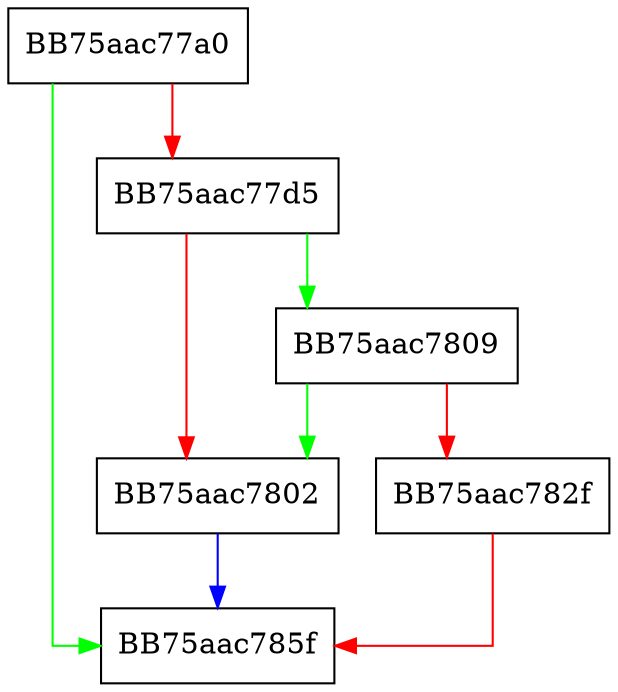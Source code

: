 digraph Init {
  node [shape="box"];
  graph [splines=ortho];
  BB75aac77a0 -> BB75aac785f [color="green"];
  BB75aac77a0 -> BB75aac77d5 [color="red"];
  BB75aac77d5 -> BB75aac7809 [color="green"];
  BB75aac77d5 -> BB75aac7802 [color="red"];
  BB75aac7802 -> BB75aac785f [color="blue"];
  BB75aac7809 -> BB75aac7802 [color="green"];
  BB75aac7809 -> BB75aac782f [color="red"];
  BB75aac782f -> BB75aac785f [color="red"];
}